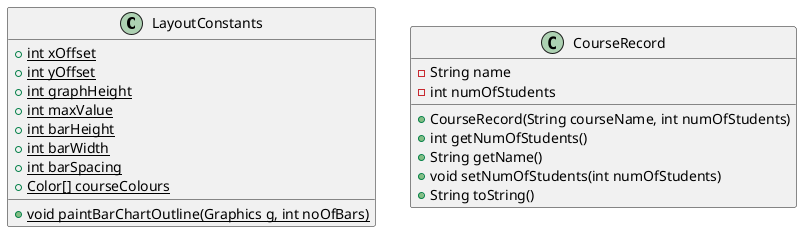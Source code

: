 @startuml
class LayoutConstants [[java:observer.LayoutConstants]] {
	+{static}int xOffset
	+{static}int yOffset
	+{static}int graphHeight
	+{static}int maxValue
	+{static}int barHeight
	+{static}int barWidth
	+{static}int barSpacing
	+{static}Color[] courseColours
	+{static}void paintBarChartOutline(Graphics g, int noOfBars)
}
class CourseRecord [[java:observer.CourseRecord]] {
	-String name
	-int numOfStudents
	+CourseRecord(String courseName, int numOfStudents)
	+int getNumOfStudents()
	+String getName()
	+void setNumOfStudents(int numOfStudents)
	+String toString()
}
@enduml